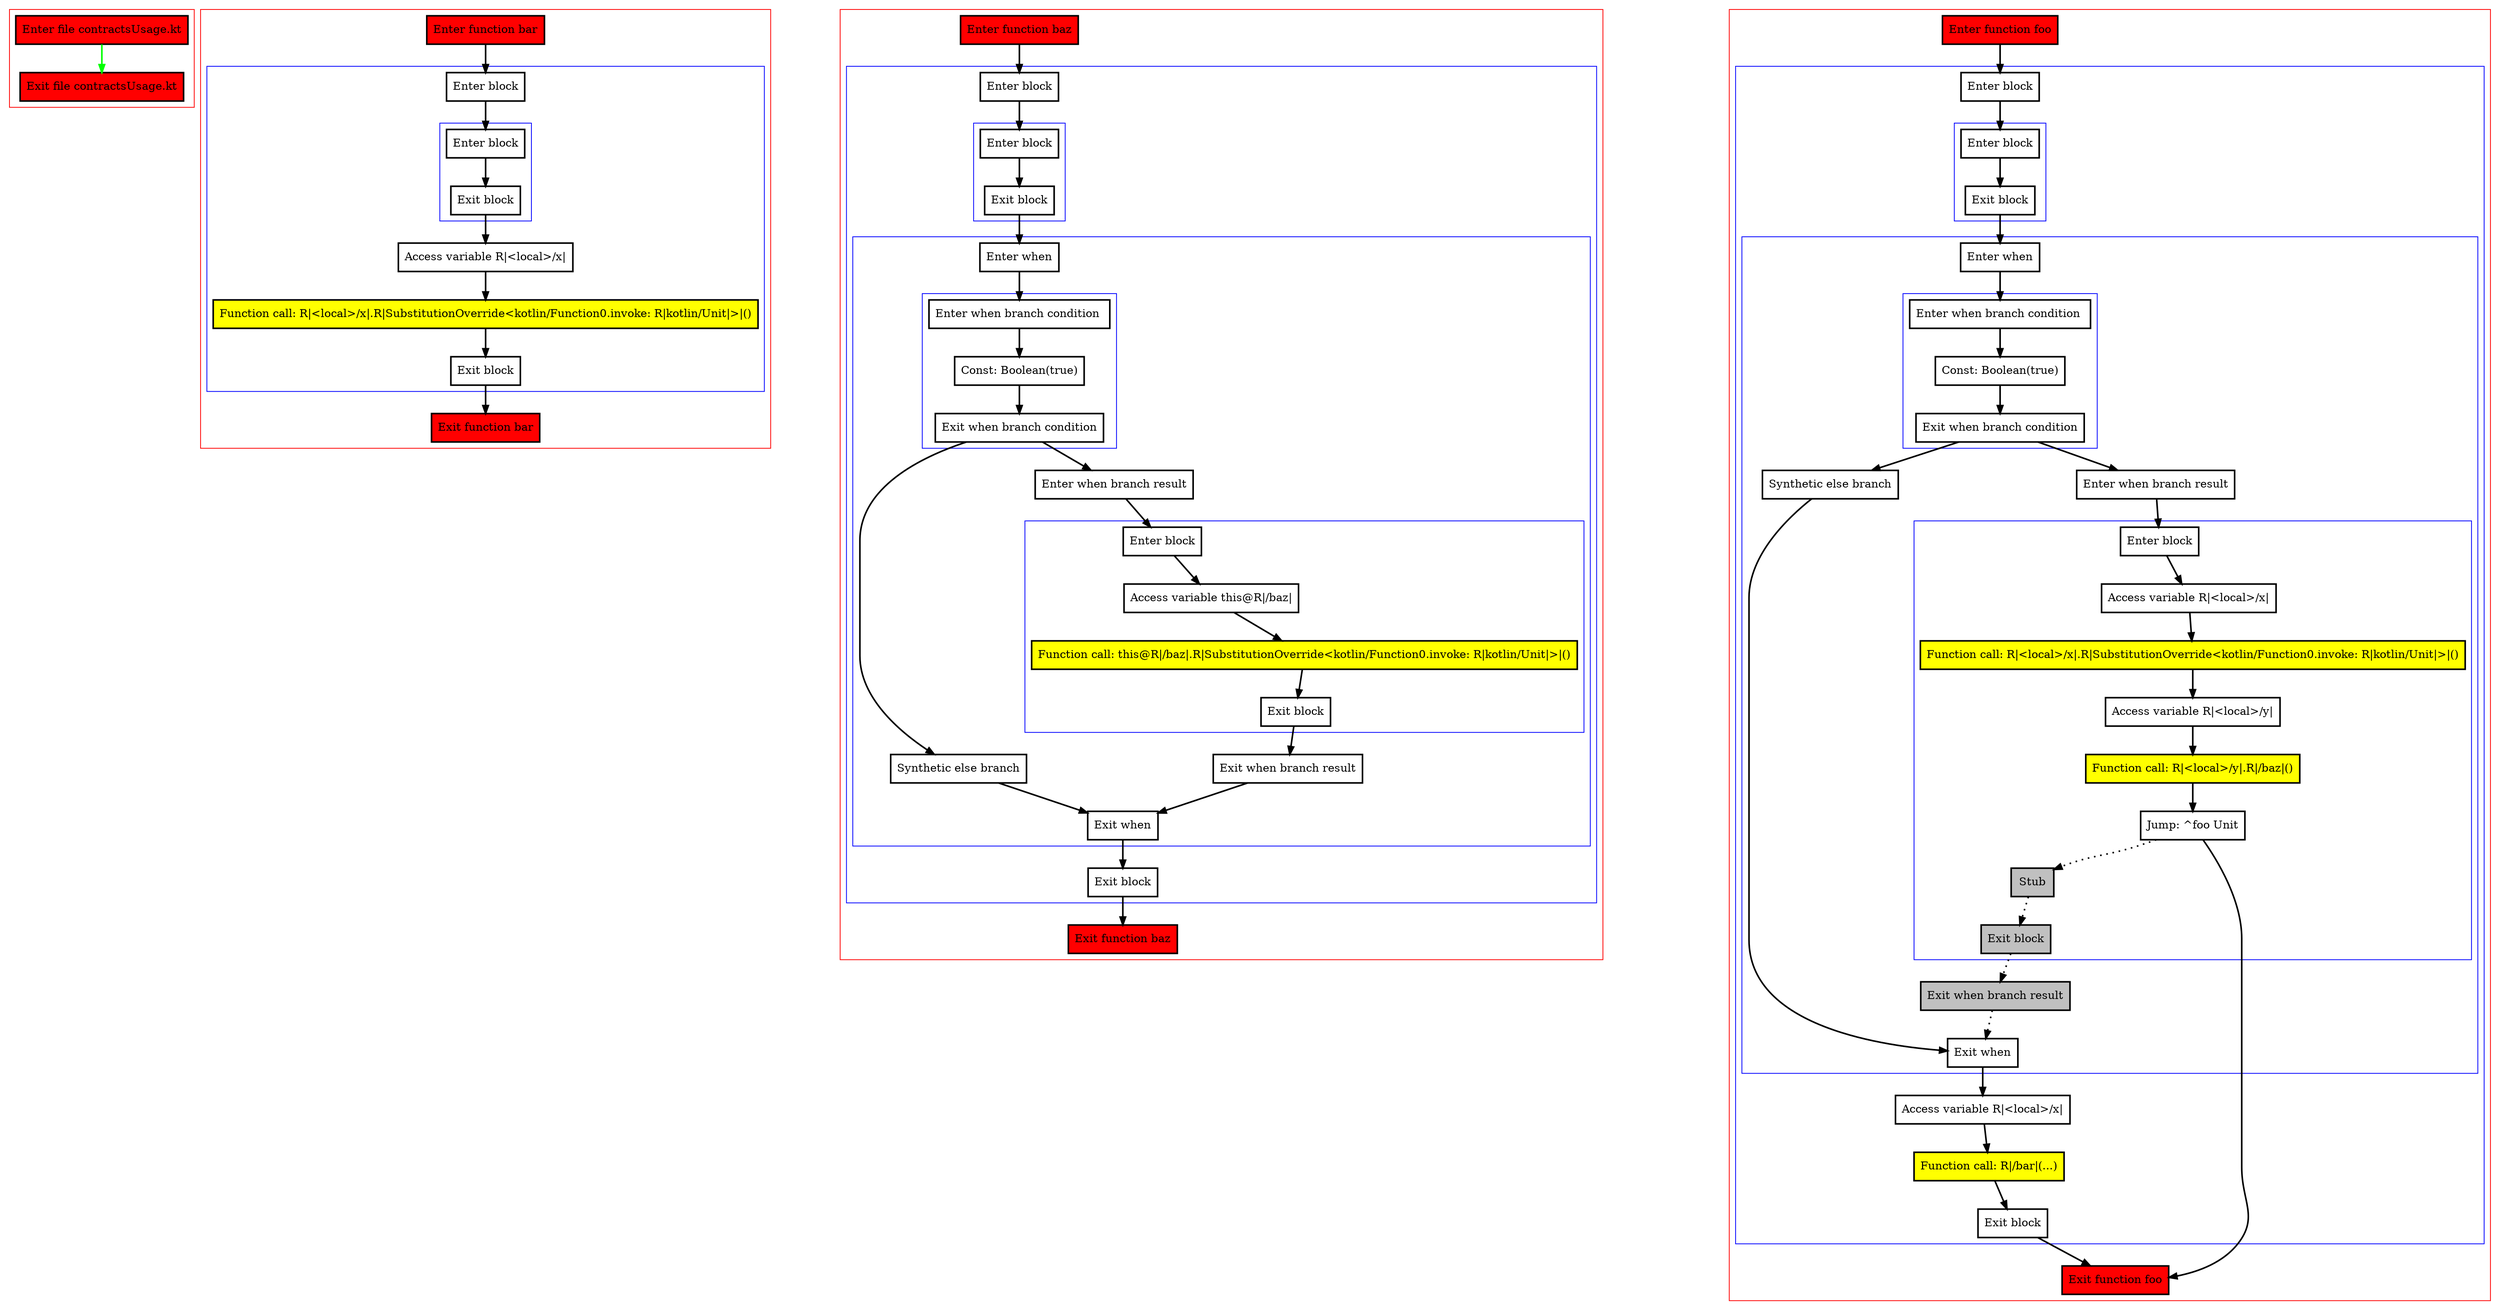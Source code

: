 digraph contractsUsage_kt {
    graph [nodesep=3]
    node [shape=box penwidth=2]
    edge [penwidth=2]

    subgraph cluster_0 {
        color=red
        0 [label="Enter file contractsUsage.kt" style="filled" fillcolor=red];
        1 [label="Exit file contractsUsage.kt" style="filled" fillcolor=red];
    }
    0 -> {1} [color=green];

    subgraph cluster_1 {
        color=red
        2 [label="Enter function bar" style="filled" fillcolor=red];
        subgraph cluster_2 {
            color=blue
            3 [label="Enter block"];
            subgraph cluster_3 {
                color=blue
                4 [label="Enter block"];
                5 [label="Exit block"];
            }
            6 [label="Access variable R|<local>/x|"];
            7 [label="Function call: R|<local>/x|.R|SubstitutionOverride<kotlin/Function0.invoke: R|kotlin/Unit|>|()" style="filled" fillcolor=yellow];
            8 [label="Exit block"];
        }
        9 [label="Exit function bar" style="filled" fillcolor=red];
    }
    2 -> {3};
    3 -> {4};
    4 -> {5};
    5 -> {6};
    6 -> {7};
    7 -> {8};
    8 -> {9};

    subgraph cluster_4 {
        color=red
        10 [label="Enter function baz" style="filled" fillcolor=red];
        subgraph cluster_5 {
            color=blue
            11 [label="Enter block"];
            subgraph cluster_6 {
                color=blue
                12 [label="Enter block"];
                13 [label="Exit block"];
            }
            subgraph cluster_7 {
                color=blue
                14 [label="Enter when"];
                subgraph cluster_8 {
                    color=blue
                    15 [label="Enter when branch condition "];
                    16 [label="Const: Boolean(true)"];
                    17 [label="Exit when branch condition"];
                }
                18 [label="Synthetic else branch"];
                19 [label="Enter when branch result"];
                subgraph cluster_9 {
                    color=blue
                    20 [label="Enter block"];
                    21 [label="Access variable this@R|/baz|"];
                    22 [label="Function call: this@R|/baz|.R|SubstitutionOverride<kotlin/Function0.invoke: R|kotlin/Unit|>|()" style="filled" fillcolor=yellow];
                    23 [label="Exit block"];
                }
                24 [label="Exit when branch result"];
                25 [label="Exit when"];
            }
            26 [label="Exit block"];
        }
        27 [label="Exit function baz" style="filled" fillcolor=red];
    }
    10 -> {11};
    11 -> {12};
    12 -> {13};
    13 -> {14};
    14 -> {15};
    15 -> {16};
    16 -> {17};
    17 -> {18 19};
    18 -> {25};
    19 -> {20};
    20 -> {21};
    21 -> {22};
    22 -> {23};
    23 -> {24};
    24 -> {25};
    25 -> {26};
    26 -> {27};

    subgraph cluster_10 {
        color=red
        28 [label="Enter function foo" style="filled" fillcolor=red];
        subgraph cluster_11 {
            color=blue
            29 [label="Enter block"];
            subgraph cluster_12 {
                color=blue
                30 [label="Enter block"];
                31 [label="Exit block"];
            }
            subgraph cluster_13 {
                color=blue
                32 [label="Enter when"];
                subgraph cluster_14 {
                    color=blue
                    33 [label="Enter when branch condition "];
                    34 [label="Const: Boolean(true)"];
                    35 [label="Exit when branch condition"];
                }
                36 [label="Synthetic else branch"];
                37 [label="Enter when branch result"];
                subgraph cluster_15 {
                    color=blue
                    38 [label="Enter block"];
                    39 [label="Access variable R|<local>/x|"];
                    40 [label="Function call: R|<local>/x|.R|SubstitutionOverride<kotlin/Function0.invoke: R|kotlin/Unit|>|()" style="filled" fillcolor=yellow];
                    41 [label="Access variable R|<local>/y|"];
                    42 [label="Function call: R|<local>/y|.R|/baz|()" style="filled" fillcolor=yellow];
                    43 [label="Jump: ^foo Unit"];
                    44 [label="Stub" style="filled" fillcolor=gray];
                    45 [label="Exit block" style="filled" fillcolor=gray];
                }
                46 [label="Exit when branch result" style="filled" fillcolor=gray];
                47 [label="Exit when"];
            }
            48 [label="Access variable R|<local>/x|"];
            49 [label="Function call: R|/bar|(...)" style="filled" fillcolor=yellow];
            50 [label="Exit block"];
        }
        51 [label="Exit function foo" style="filled" fillcolor=red];
    }
    28 -> {29};
    29 -> {30};
    30 -> {31};
    31 -> {32};
    32 -> {33};
    33 -> {34};
    34 -> {35};
    35 -> {36 37};
    36 -> {47};
    37 -> {38};
    38 -> {39};
    39 -> {40};
    40 -> {41};
    41 -> {42};
    42 -> {43};
    43 -> {51};
    43 -> {44} [style=dotted];
    44 -> {45} [style=dotted];
    45 -> {46} [style=dotted];
    46 -> {47} [style=dotted];
    47 -> {48};
    48 -> {49};
    49 -> {50};
    50 -> {51};

}
